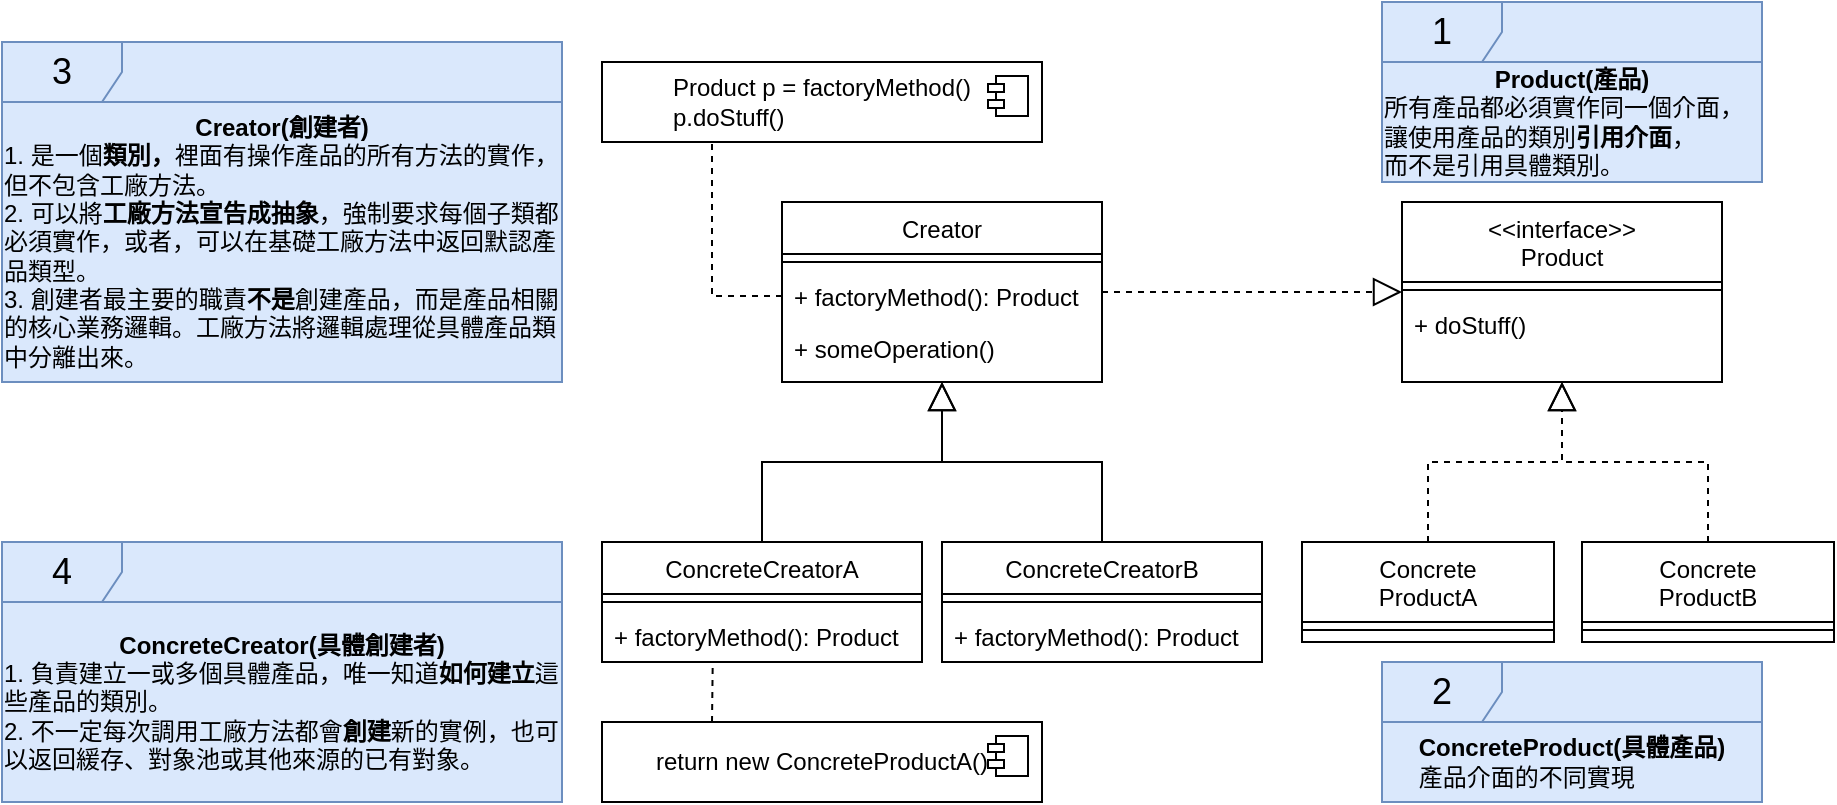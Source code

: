 <mxfile version="24.0.4" type="device">
  <diagram id="C5RBs43oDa-KdzZeNtuy" name="Page-1">
    <mxGraphModel dx="1619" dy="1187" grid="1" gridSize="10" guides="1" tooltips="1" connect="1" arrows="1" fold="1" page="1" pageScale="1" pageWidth="827" pageHeight="1169" math="0" shadow="0">
      <root>
        <mxCell id="WIyWlLk6GJQsqaUBKTNV-0" />
        <mxCell id="WIyWlLk6GJQsqaUBKTNV-1" parent="WIyWlLk6GJQsqaUBKTNV-0" />
        <mxCell id="zkfFHV4jXpPFQw0GAbJ--6" value="Creator" style="swimlane;fontStyle=0;align=center;verticalAlign=top;childLayout=stackLayout;horizontal=1;startSize=26;horizontalStack=0;resizeParent=1;resizeLast=0;collapsible=1;marginBottom=0;rounded=0;shadow=0;strokeWidth=1;" parent="WIyWlLk6GJQsqaUBKTNV-1" vertex="1">
          <mxGeometry x="270" y="190" width="160" height="90" as="geometry">
            <mxRectangle x="130" y="380" width="160" height="26" as="alternateBounds" />
          </mxGeometry>
        </mxCell>
        <mxCell id="zkfFHV4jXpPFQw0GAbJ--9" value="" style="line;html=1;strokeWidth=1;align=left;verticalAlign=middle;spacingTop=-1;spacingLeft=3;spacingRight=3;rotatable=0;labelPosition=right;points=[];portConstraint=eastwest;" parent="zkfFHV4jXpPFQw0GAbJ--6" vertex="1">
          <mxGeometry y="26" width="160" height="8" as="geometry" />
        </mxCell>
        <mxCell id="zkfFHV4jXpPFQw0GAbJ--10" value="+ factoryMethod(): Product" style="text;align=left;verticalAlign=top;spacingLeft=4;spacingRight=4;overflow=hidden;rotatable=0;points=[[0,0.5],[1,0.5]];portConstraint=eastwest;fontStyle=0" parent="zkfFHV4jXpPFQw0GAbJ--6" vertex="1">
          <mxGeometry y="34" width="160" height="26" as="geometry" />
        </mxCell>
        <mxCell id="zkfFHV4jXpPFQw0GAbJ--11" value="+ someOperation()" style="text;align=left;verticalAlign=top;spacingLeft=4;spacingRight=4;overflow=hidden;rotatable=0;points=[[0,0.5],[1,0.5]];portConstraint=eastwest;" parent="zkfFHV4jXpPFQw0GAbJ--6" vertex="1">
          <mxGeometry y="60" width="160" height="26" as="geometry" />
        </mxCell>
        <mxCell id="hSVaMQJo7yX8vhGdQ6RE-12" value="&lt;&lt;interface&gt;&gt;&#xa;Product" style="swimlane;fontStyle=0;align=center;verticalAlign=top;childLayout=stackLayout;horizontal=1;startSize=40;horizontalStack=0;resizeParent=1;resizeLast=0;collapsible=1;marginBottom=0;rounded=0;shadow=0;strokeWidth=1;" parent="WIyWlLk6GJQsqaUBKTNV-1" vertex="1">
          <mxGeometry x="580" y="190" width="160" height="90" as="geometry">
            <mxRectangle x="130" y="380" width="160" height="26" as="alternateBounds" />
          </mxGeometry>
        </mxCell>
        <mxCell id="hSVaMQJo7yX8vhGdQ6RE-13" value="" style="line;html=1;strokeWidth=1;align=left;verticalAlign=middle;spacingTop=-1;spacingLeft=3;spacingRight=3;rotatable=0;labelPosition=right;points=[];portConstraint=eastwest;" parent="hSVaMQJo7yX8vhGdQ6RE-12" vertex="1">
          <mxGeometry y="40" width="160" height="8" as="geometry" />
        </mxCell>
        <mxCell id="hSVaMQJo7yX8vhGdQ6RE-15" value="+ doStuff()" style="text;align=left;verticalAlign=top;spacingLeft=4;spacingRight=4;overflow=hidden;rotatable=0;points=[[0,0.5],[1,0.5]];portConstraint=eastwest;" parent="hSVaMQJo7yX8vhGdQ6RE-12" vertex="1">
          <mxGeometry y="48" width="160" height="26" as="geometry" />
        </mxCell>
        <mxCell id="hSVaMQJo7yX8vhGdQ6RE-16" value="Concrete&#xa;ProductA" style="swimlane;fontStyle=0;align=center;verticalAlign=top;childLayout=stackLayout;horizontal=1;startSize=40;horizontalStack=0;resizeParent=1;resizeLast=0;collapsible=1;marginBottom=0;rounded=0;shadow=0;strokeWidth=1;" parent="WIyWlLk6GJQsqaUBKTNV-1" vertex="1">
          <mxGeometry x="530" y="360" width="126" height="50" as="geometry">
            <mxRectangle x="130" y="380" width="160" height="26" as="alternateBounds" />
          </mxGeometry>
        </mxCell>
        <mxCell id="hSVaMQJo7yX8vhGdQ6RE-17" value="" style="line;html=1;strokeWidth=1;align=left;verticalAlign=middle;spacingTop=-1;spacingLeft=3;spacingRight=3;rotatable=0;labelPosition=right;points=[];portConstraint=eastwest;" parent="hSVaMQJo7yX8vhGdQ6RE-16" vertex="1">
          <mxGeometry y="40" width="126" height="8" as="geometry" />
        </mxCell>
        <mxCell id="hSVaMQJo7yX8vhGdQ6RE-19" value="Concrete&#xa;ProductB" style="swimlane;fontStyle=0;align=center;verticalAlign=top;childLayout=stackLayout;horizontal=1;startSize=40;horizontalStack=0;resizeParent=1;resizeLast=0;collapsible=1;marginBottom=0;rounded=0;shadow=0;strokeWidth=1;" parent="WIyWlLk6GJQsqaUBKTNV-1" vertex="1">
          <mxGeometry x="670" y="360" width="126" height="50" as="geometry">
            <mxRectangle x="130" y="380" width="160" height="26" as="alternateBounds" />
          </mxGeometry>
        </mxCell>
        <mxCell id="hSVaMQJo7yX8vhGdQ6RE-20" value="" style="line;html=1;strokeWidth=1;align=left;verticalAlign=middle;spacingTop=-1;spacingLeft=3;spacingRight=3;rotatable=0;labelPosition=right;points=[];portConstraint=eastwest;" parent="hSVaMQJo7yX8vhGdQ6RE-19" vertex="1">
          <mxGeometry y="40" width="126" height="8" as="geometry" />
        </mxCell>
        <mxCell id="hSVaMQJo7yX8vhGdQ6RE-26" value="ConcreteCreatorA" style="swimlane;fontStyle=0;align=center;verticalAlign=top;childLayout=stackLayout;horizontal=1;startSize=26;horizontalStack=0;resizeParent=1;resizeLast=0;collapsible=1;marginBottom=0;rounded=0;shadow=0;strokeWidth=1;" parent="WIyWlLk6GJQsqaUBKTNV-1" vertex="1">
          <mxGeometry x="180" y="360" width="160" height="60" as="geometry">
            <mxRectangle x="130" y="380" width="160" height="26" as="alternateBounds" />
          </mxGeometry>
        </mxCell>
        <mxCell id="hSVaMQJo7yX8vhGdQ6RE-27" value="" style="line;html=1;strokeWidth=1;align=left;verticalAlign=middle;spacingTop=-1;spacingLeft=3;spacingRight=3;rotatable=0;labelPosition=right;points=[];portConstraint=eastwest;" parent="hSVaMQJo7yX8vhGdQ6RE-26" vertex="1">
          <mxGeometry y="26" width="160" height="8" as="geometry" />
        </mxCell>
        <mxCell id="hSVaMQJo7yX8vhGdQ6RE-28" value="+ factoryMethod(): Product" style="text;align=left;verticalAlign=top;spacingLeft=4;spacingRight=4;overflow=hidden;rotatable=0;points=[[0,0.5],[1,0.5]];portConstraint=eastwest;fontStyle=0" parent="hSVaMQJo7yX8vhGdQ6RE-26" vertex="1">
          <mxGeometry y="34" width="160" height="26" as="geometry" />
        </mxCell>
        <mxCell id="hSVaMQJo7yX8vhGdQ6RE-30" value="ConcreteCreatorB" style="swimlane;fontStyle=0;align=center;verticalAlign=top;childLayout=stackLayout;horizontal=1;startSize=26;horizontalStack=0;resizeParent=1;resizeLast=0;collapsible=1;marginBottom=0;rounded=0;shadow=0;strokeWidth=1;" parent="WIyWlLk6GJQsqaUBKTNV-1" vertex="1">
          <mxGeometry x="350" y="360" width="160" height="60" as="geometry">
            <mxRectangle x="130" y="380" width="160" height="26" as="alternateBounds" />
          </mxGeometry>
        </mxCell>
        <mxCell id="hSVaMQJo7yX8vhGdQ6RE-31" value="" style="line;html=1;strokeWidth=1;align=left;verticalAlign=middle;spacingTop=-1;spacingLeft=3;spacingRight=3;rotatable=0;labelPosition=right;points=[];portConstraint=eastwest;" parent="hSVaMQJo7yX8vhGdQ6RE-30" vertex="1">
          <mxGeometry y="26" width="160" height="8" as="geometry" />
        </mxCell>
        <mxCell id="hSVaMQJo7yX8vhGdQ6RE-32" value="+ factoryMethod(): Product" style="text;align=left;verticalAlign=top;spacingLeft=4;spacingRight=4;overflow=hidden;rotatable=0;points=[[0,0.5],[1,0.5]];portConstraint=eastwest;fontStyle=0" parent="hSVaMQJo7yX8vhGdQ6RE-30" vertex="1">
          <mxGeometry y="34" width="160" height="26" as="geometry" />
        </mxCell>
        <mxCell id="Ch5hACxwNJ_8r7opMOBk-0" value="" style="endArrow=block;endFill=0;endSize=12;html=1;rounded=0;edgeStyle=orthogonalEdgeStyle;" parent="WIyWlLk6GJQsqaUBKTNV-1" source="hSVaMQJo7yX8vhGdQ6RE-26" target="zkfFHV4jXpPFQw0GAbJ--6" edge="1">
          <mxGeometry width="160" relative="1" as="geometry">
            <mxPoint x="270" y="340" as="sourcePoint" />
            <mxPoint x="430" y="340" as="targetPoint" />
          </mxGeometry>
        </mxCell>
        <mxCell id="Ch5hACxwNJ_8r7opMOBk-1" value="" style="endArrow=block;endFill=0;endSize=12;html=1;rounded=0;edgeStyle=orthogonalEdgeStyle;" parent="WIyWlLk6GJQsqaUBKTNV-1" source="hSVaMQJo7yX8vhGdQ6RE-30" target="zkfFHV4jXpPFQw0GAbJ--6" edge="1">
          <mxGeometry width="160" relative="1" as="geometry">
            <mxPoint x="270" y="370" as="sourcePoint" />
            <mxPoint x="360" y="290" as="targetPoint" />
          </mxGeometry>
        </mxCell>
        <mxCell id="Ch5hACxwNJ_8r7opMOBk-2" value="" style="endArrow=block;dashed=1;endFill=0;endSize=12;html=1;rounded=0;edgeStyle=orthogonalEdgeStyle;" parent="WIyWlLk6GJQsqaUBKTNV-1" source="hSVaMQJo7yX8vhGdQ6RE-16" target="hSVaMQJo7yX8vhGdQ6RE-12" edge="1">
          <mxGeometry width="160" relative="1" as="geometry">
            <mxPoint x="534" y="320" as="sourcePoint" />
            <mxPoint x="690" y="280" as="targetPoint" />
          </mxGeometry>
        </mxCell>
        <mxCell id="Ch5hACxwNJ_8r7opMOBk-3" value="" style="endArrow=block;dashed=1;endFill=0;endSize=12;html=1;rounded=0;edgeStyle=orthogonalEdgeStyle;" parent="WIyWlLk6GJQsqaUBKTNV-1" source="hSVaMQJo7yX8vhGdQ6RE-19" target="hSVaMQJo7yX8vhGdQ6RE-12" edge="1">
          <mxGeometry width="160" relative="1" as="geometry">
            <mxPoint x="603" y="370" as="sourcePoint" />
            <mxPoint x="670" y="290" as="targetPoint" />
          </mxGeometry>
        </mxCell>
        <mxCell id="Ch5hACxwNJ_8r7opMOBk-4" value="" style="endArrow=block;dashed=1;endFill=0;endSize=12;html=1;rounded=0;" parent="WIyWlLk6GJQsqaUBKTNV-1" source="zkfFHV4jXpPFQw0GAbJ--6" target="hSVaMQJo7yX8vhGdQ6RE-12" edge="1">
          <mxGeometry width="160" relative="1" as="geometry">
            <mxPoint x="743" y="370" as="sourcePoint" />
            <mxPoint x="670" y="290" as="targetPoint" />
          </mxGeometry>
        </mxCell>
        <mxCell id="Ch5hACxwNJ_8r7opMOBk-5" value="Product p = factoryMethod()&lt;div style=&quot;text-align: left;&quot;&gt;p.doStuff()&lt;/div&gt;" style="html=1;dropTarget=0;whiteSpace=wrap;" parent="WIyWlLk6GJQsqaUBKTNV-1" vertex="1">
          <mxGeometry x="180" y="120" width="220" height="40" as="geometry" />
        </mxCell>
        <mxCell id="Ch5hACxwNJ_8r7opMOBk-6" value="" style="shape=module;jettyWidth=8;jettyHeight=4;" parent="Ch5hACxwNJ_8r7opMOBk-5" vertex="1">
          <mxGeometry x="1" width="20" height="20" relative="1" as="geometry">
            <mxPoint x="-27" y="7" as="offset" />
          </mxGeometry>
        </mxCell>
        <mxCell id="Ch5hACxwNJ_8r7opMOBk-7" value="" style="endArrow=none;dashed=1;html=1;rounded=0;entryX=0.25;entryY=1;entryDx=0;entryDy=0;exitX=0;exitY=0.5;exitDx=0;exitDy=0;edgeStyle=orthogonalEdgeStyle;" parent="WIyWlLk6GJQsqaUBKTNV-1" source="zkfFHV4jXpPFQw0GAbJ--10" target="Ch5hACxwNJ_8r7opMOBk-5" edge="1">
          <mxGeometry width="50" height="50" relative="1" as="geometry">
            <mxPoint x="130" y="270" as="sourcePoint" />
            <mxPoint x="180" y="220" as="targetPoint" />
          </mxGeometry>
        </mxCell>
        <mxCell id="Ch5hACxwNJ_8r7opMOBk-8" value="return new ConcreteProductA()" style="html=1;dropTarget=0;whiteSpace=wrap;" parent="WIyWlLk6GJQsqaUBKTNV-1" vertex="1">
          <mxGeometry x="180" y="450" width="220" height="40" as="geometry" />
        </mxCell>
        <mxCell id="Ch5hACxwNJ_8r7opMOBk-9" value="" style="shape=module;jettyWidth=8;jettyHeight=4;" parent="Ch5hACxwNJ_8r7opMOBk-8" vertex="1">
          <mxGeometry x="1" width="20" height="20" relative="1" as="geometry">
            <mxPoint x="-27" y="7" as="offset" />
          </mxGeometry>
        </mxCell>
        <mxCell id="Ch5hACxwNJ_8r7opMOBk-10" value="" style="endArrow=none;dashed=1;html=1;rounded=0;entryX=0.346;entryY=1.025;entryDx=0;entryDy=0;exitX=0.25;exitY=0;exitDx=0;exitDy=0;entryPerimeter=0;" parent="WIyWlLk6GJQsqaUBKTNV-1" source="Ch5hACxwNJ_8r7opMOBk-8" target="hSVaMQJo7yX8vhGdQ6RE-28" edge="1">
          <mxGeometry width="50" height="50" relative="1" as="geometry">
            <mxPoint x="285" y="547" as="sourcePoint" />
            <mxPoint x="250" y="470" as="targetPoint" />
          </mxGeometry>
        </mxCell>
        <mxCell id="Ch5hACxwNJ_8r7opMOBk-14" value="" style="group" parent="WIyWlLk6GJQsqaUBKTNV-1" vertex="1" connectable="0">
          <mxGeometry x="-120" y="110" width="280" height="170" as="geometry" />
        </mxCell>
        <mxCell id="Ch5hACxwNJ_8r7opMOBk-12" value="" style="verticalLabelPosition=bottom;verticalAlign=top;html=1;shape=mxgraph.basic.rect;fillColor2=none;strokeWidth=1;size=20;indent=5;fillColor=#dae8fc;strokeColor=#6c8ebf;" parent="Ch5hACxwNJ_8r7opMOBk-14" vertex="1">
          <mxGeometry width="280.0" height="170" as="geometry" />
        </mxCell>
        <mxCell id="Ch5hACxwNJ_8r7opMOBk-11" value="&lt;font style=&quot;font-size: 18px;&quot;&gt;3&lt;/font&gt;" style="shape=umlFrame;whiteSpace=wrap;html=1;pointerEvents=0;fillColor=#dae8fc;strokeColor=#6c8ebf;" parent="Ch5hACxwNJ_8r7opMOBk-14" vertex="1">
          <mxGeometry width="280.0" height="170" as="geometry" />
        </mxCell>
        <mxCell id="Ch5hACxwNJ_8r7opMOBk-13" value="&lt;b&gt;Creator(創建者)&lt;/b&gt;&lt;div&gt;&lt;div style=&quot;text-align: left;&quot;&gt;&lt;span style=&quot;background-color: initial;&quot;&gt;1. 是一個&lt;b&gt;類別&lt;/b&gt;&lt;/span&gt;&lt;b style=&quot;background-color: initial;&quot;&gt;，&lt;/b&gt;&lt;span style=&quot;background-color: initial;&quot;&gt;裡面有操作產品的所有方法的實作，&lt;/span&gt;&lt;span style=&quot;background-color: initial;&quot;&gt;但不包含工廠方法。&lt;/span&gt;&lt;/div&gt;&lt;div style=&quot;text-align: left;&quot;&gt;2. 可以將&lt;b&gt;工廠方法宣告成抽象&lt;/b&gt;，強制要求每個子類都必須實作，或者，可以在基礎工廠方法中返回默認產品類型。&lt;/div&gt;&lt;div style=&quot;text-align: left;&quot;&gt;3. 創建者最主要的職責&lt;b&gt;不是&lt;/b&gt;創建產品，而是產品相關的核心業務邏輯。工廠方法將邏輯處理從具體產品類中分離出來。&lt;/div&gt;&lt;/div&gt;" style="html=1;whiteSpace=wrap;fillColor=#dae8fc;strokeColor=#6c8ebf;" parent="Ch5hACxwNJ_8r7opMOBk-14" vertex="1">
          <mxGeometry y="30" width="280" height="140" as="geometry" />
        </mxCell>
        <mxCell id="Ch5hACxwNJ_8r7opMOBk-16" value="" style="group" parent="WIyWlLk6GJQsqaUBKTNV-1" vertex="1" connectable="0">
          <mxGeometry x="570" y="90" width="190" height="90" as="geometry" />
        </mxCell>
        <mxCell id="Ch5hACxwNJ_8r7opMOBk-17" value="" style="verticalLabelPosition=bottom;verticalAlign=top;html=1;shape=mxgraph.basic.rect;fillColor2=none;strokeWidth=1;size=20;indent=5;fillColor=#dae8fc;strokeColor=#6c8ebf;" parent="Ch5hACxwNJ_8r7opMOBk-16" vertex="1">
          <mxGeometry width="190.0" height="90" as="geometry" />
        </mxCell>
        <mxCell id="Ch5hACxwNJ_8r7opMOBk-18" value="&lt;font style=&quot;font-size: 18px;&quot;&gt;1&lt;/font&gt;" style="shape=umlFrame;whiteSpace=wrap;html=1;pointerEvents=0;fillColor=#dae8fc;strokeColor=#6c8ebf;" parent="Ch5hACxwNJ_8r7opMOBk-16" vertex="1">
          <mxGeometry width="190.0" height="90" as="geometry" />
        </mxCell>
        <mxCell id="Ch5hACxwNJ_8r7opMOBk-19" value="&lt;b&gt;Product(產品)&lt;/b&gt;&lt;div&gt;&lt;div style=&quot;text-align: left;&quot;&gt;&lt;span style=&quot;background-color: initial;&quot;&gt;所有產品都必須實作同一個介面，讓使用產品的類別&lt;b&gt;引用介面&lt;/b&gt;，&lt;br&gt;而不是引用具體類別。&lt;/span&gt;&lt;/div&gt;&lt;/div&gt;" style="html=1;whiteSpace=wrap;fillColor=#dae8fc;strokeColor=#6c8ebf;" parent="Ch5hACxwNJ_8r7opMOBk-16" vertex="1">
          <mxGeometry y="30" width="190" height="60" as="geometry" />
        </mxCell>
        <mxCell id="Ch5hACxwNJ_8r7opMOBk-21" value="" style="group" parent="WIyWlLk6GJQsqaUBKTNV-1" vertex="1" connectable="0">
          <mxGeometry x="570" y="420" width="190" height="70" as="geometry" />
        </mxCell>
        <mxCell id="Ch5hACxwNJ_8r7opMOBk-22" value="" style="verticalLabelPosition=bottom;verticalAlign=top;html=1;shape=mxgraph.basic.rect;fillColor2=none;strokeWidth=1;size=20;indent=5;fillColor=#dae8fc;strokeColor=#6c8ebf;" parent="Ch5hACxwNJ_8r7opMOBk-21" vertex="1">
          <mxGeometry width="190.0" height="70" as="geometry" />
        </mxCell>
        <mxCell id="Ch5hACxwNJ_8r7opMOBk-23" value="&lt;font style=&quot;font-size: 18px;&quot;&gt;2&lt;/font&gt;" style="shape=umlFrame;whiteSpace=wrap;html=1;pointerEvents=0;fillColor=#dae8fc;strokeColor=#6c8ebf;" parent="Ch5hACxwNJ_8r7opMOBk-21" vertex="1">
          <mxGeometry width="190.0" height="70" as="geometry" />
        </mxCell>
        <mxCell id="Ch5hACxwNJ_8r7opMOBk-24" value="&lt;b&gt;ConcreteProduct(具體產品)&lt;/b&gt;&lt;div&gt;&lt;div style=&quot;text-align: left;&quot;&gt;產品介面的不同實現&lt;/div&gt;&lt;/div&gt;" style="html=1;whiteSpace=wrap;fillColor=#dae8fc;strokeColor=#6c8ebf;" parent="Ch5hACxwNJ_8r7opMOBk-21" vertex="1">
          <mxGeometry y="30" width="190" height="40" as="geometry" />
        </mxCell>
        <mxCell id="Ch5hACxwNJ_8r7opMOBk-25" value="" style="group" parent="WIyWlLk6GJQsqaUBKTNV-1" vertex="1" connectable="0">
          <mxGeometry x="-120" y="360" width="280" height="130" as="geometry" />
        </mxCell>
        <mxCell id="Ch5hACxwNJ_8r7opMOBk-26" value="" style="verticalLabelPosition=bottom;verticalAlign=top;html=1;shape=mxgraph.basic.rect;fillColor2=none;strokeWidth=1;size=20;indent=5;fillColor=#dae8fc;strokeColor=#6c8ebf;" parent="Ch5hACxwNJ_8r7opMOBk-25" vertex="1">
          <mxGeometry width="280.0" height="130" as="geometry" />
        </mxCell>
        <mxCell id="Ch5hACxwNJ_8r7opMOBk-27" value="&lt;font style=&quot;font-size: 18px;&quot;&gt;4&lt;/font&gt;" style="shape=umlFrame;whiteSpace=wrap;html=1;pointerEvents=0;fillColor=#dae8fc;strokeColor=#6c8ebf;" parent="Ch5hACxwNJ_8r7opMOBk-25" vertex="1">
          <mxGeometry width="280.0" height="130" as="geometry" />
        </mxCell>
        <mxCell id="Ch5hACxwNJ_8r7opMOBk-28" value="&lt;b&gt;ConcreteCreator(具體創建者)&lt;/b&gt;&lt;div&gt;&lt;div style=&quot;text-align: left;&quot;&gt;&lt;span style=&quot;background-color: initial;&quot;&gt;1. 負責建立一或多個具體產品，唯一知道&lt;b&gt;如何建立&lt;/b&gt;這些產品的類別。&lt;/span&gt;&lt;/div&gt;&lt;div style=&quot;text-align: left;&quot;&gt;2. 不一定每次調用工廠方法都會&lt;b&gt;創建&lt;/b&gt;新的實例，也可以返回緩存、對象池或其他來源的已有對象。&lt;br&gt;&lt;/div&gt;&lt;/div&gt;" style="html=1;whiteSpace=wrap;fillColor=#dae8fc;strokeColor=#6c8ebf;" parent="Ch5hACxwNJ_8r7opMOBk-25" vertex="1">
          <mxGeometry y="30" width="280" height="100" as="geometry" />
        </mxCell>
      </root>
    </mxGraphModel>
  </diagram>
</mxfile>
